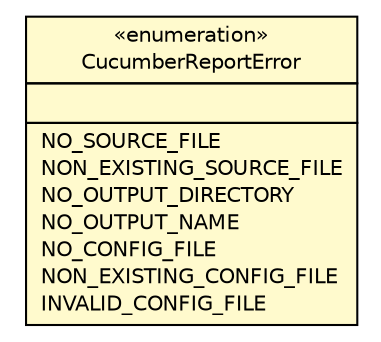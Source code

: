 #!/usr/local/bin/dot
#
# Class diagram 
# Generated by UMLGraph version R5_6 (http://www.umlgraph.org/)
#

digraph G {
	edge [fontname="Helvetica",fontsize=10,labelfontname="Helvetica",labelfontsize=10];
	node [fontname="Helvetica",fontsize=10,shape=plaintext];
	nodesep=0.25;
	ranksep=0.5;
	// com.github.mkolisnyk.cucumber.reporting.types.enums.CucumberReportError
	c6002 [label=<<table title="com.github.mkolisnyk.cucumber.reporting.types.enums.CucumberReportError" border="0" cellborder="1" cellspacing="0" cellpadding="2" port="p" bgcolor="lemonChiffon" href="./CucumberReportError.html">
		<tr><td><table border="0" cellspacing="0" cellpadding="1">
<tr><td align="center" balign="center"> &#171;enumeration&#187; </td></tr>
<tr><td align="center" balign="center"> CucumberReportError </td></tr>
		</table></td></tr>
		<tr><td><table border="0" cellspacing="0" cellpadding="1">
<tr><td align="left" balign="left">  </td></tr>
		</table></td></tr>
		<tr><td><table border="0" cellspacing="0" cellpadding="1">
<tr><td align="left" balign="left"> NO_SOURCE_FILE </td></tr>
<tr><td align="left" balign="left"> NON_EXISTING_SOURCE_FILE </td></tr>
<tr><td align="left" balign="left"> NO_OUTPUT_DIRECTORY </td></tr>
<tr><td align="left" balign="left"> NO_OUTPUT_NAME </td></tr>
<tr><td align="left" balign="left"> NO_CONFIG_FILE </td></tr>
<tr><td align="left" balign="left"> NON_EXISTING_CONFIG_FILE </td></tr>
<tr><td align="left" balign="left"> INVALID_CONFIG_FILE </td></tr>
		</table></td></tr>
		</table>>, URL="./CucumberReportError.html", fontname="Helvetica", fontcolor="black", fontsize=10.0];
}

